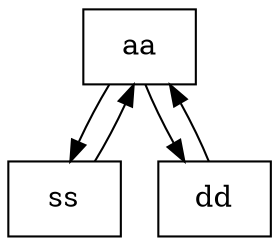 digraph G {
    node [shape=record];
    "aa" -> "ss";
    "ss" -> "aa";
    "aa" -> "dd";
    "dd" -> "aa";
}
